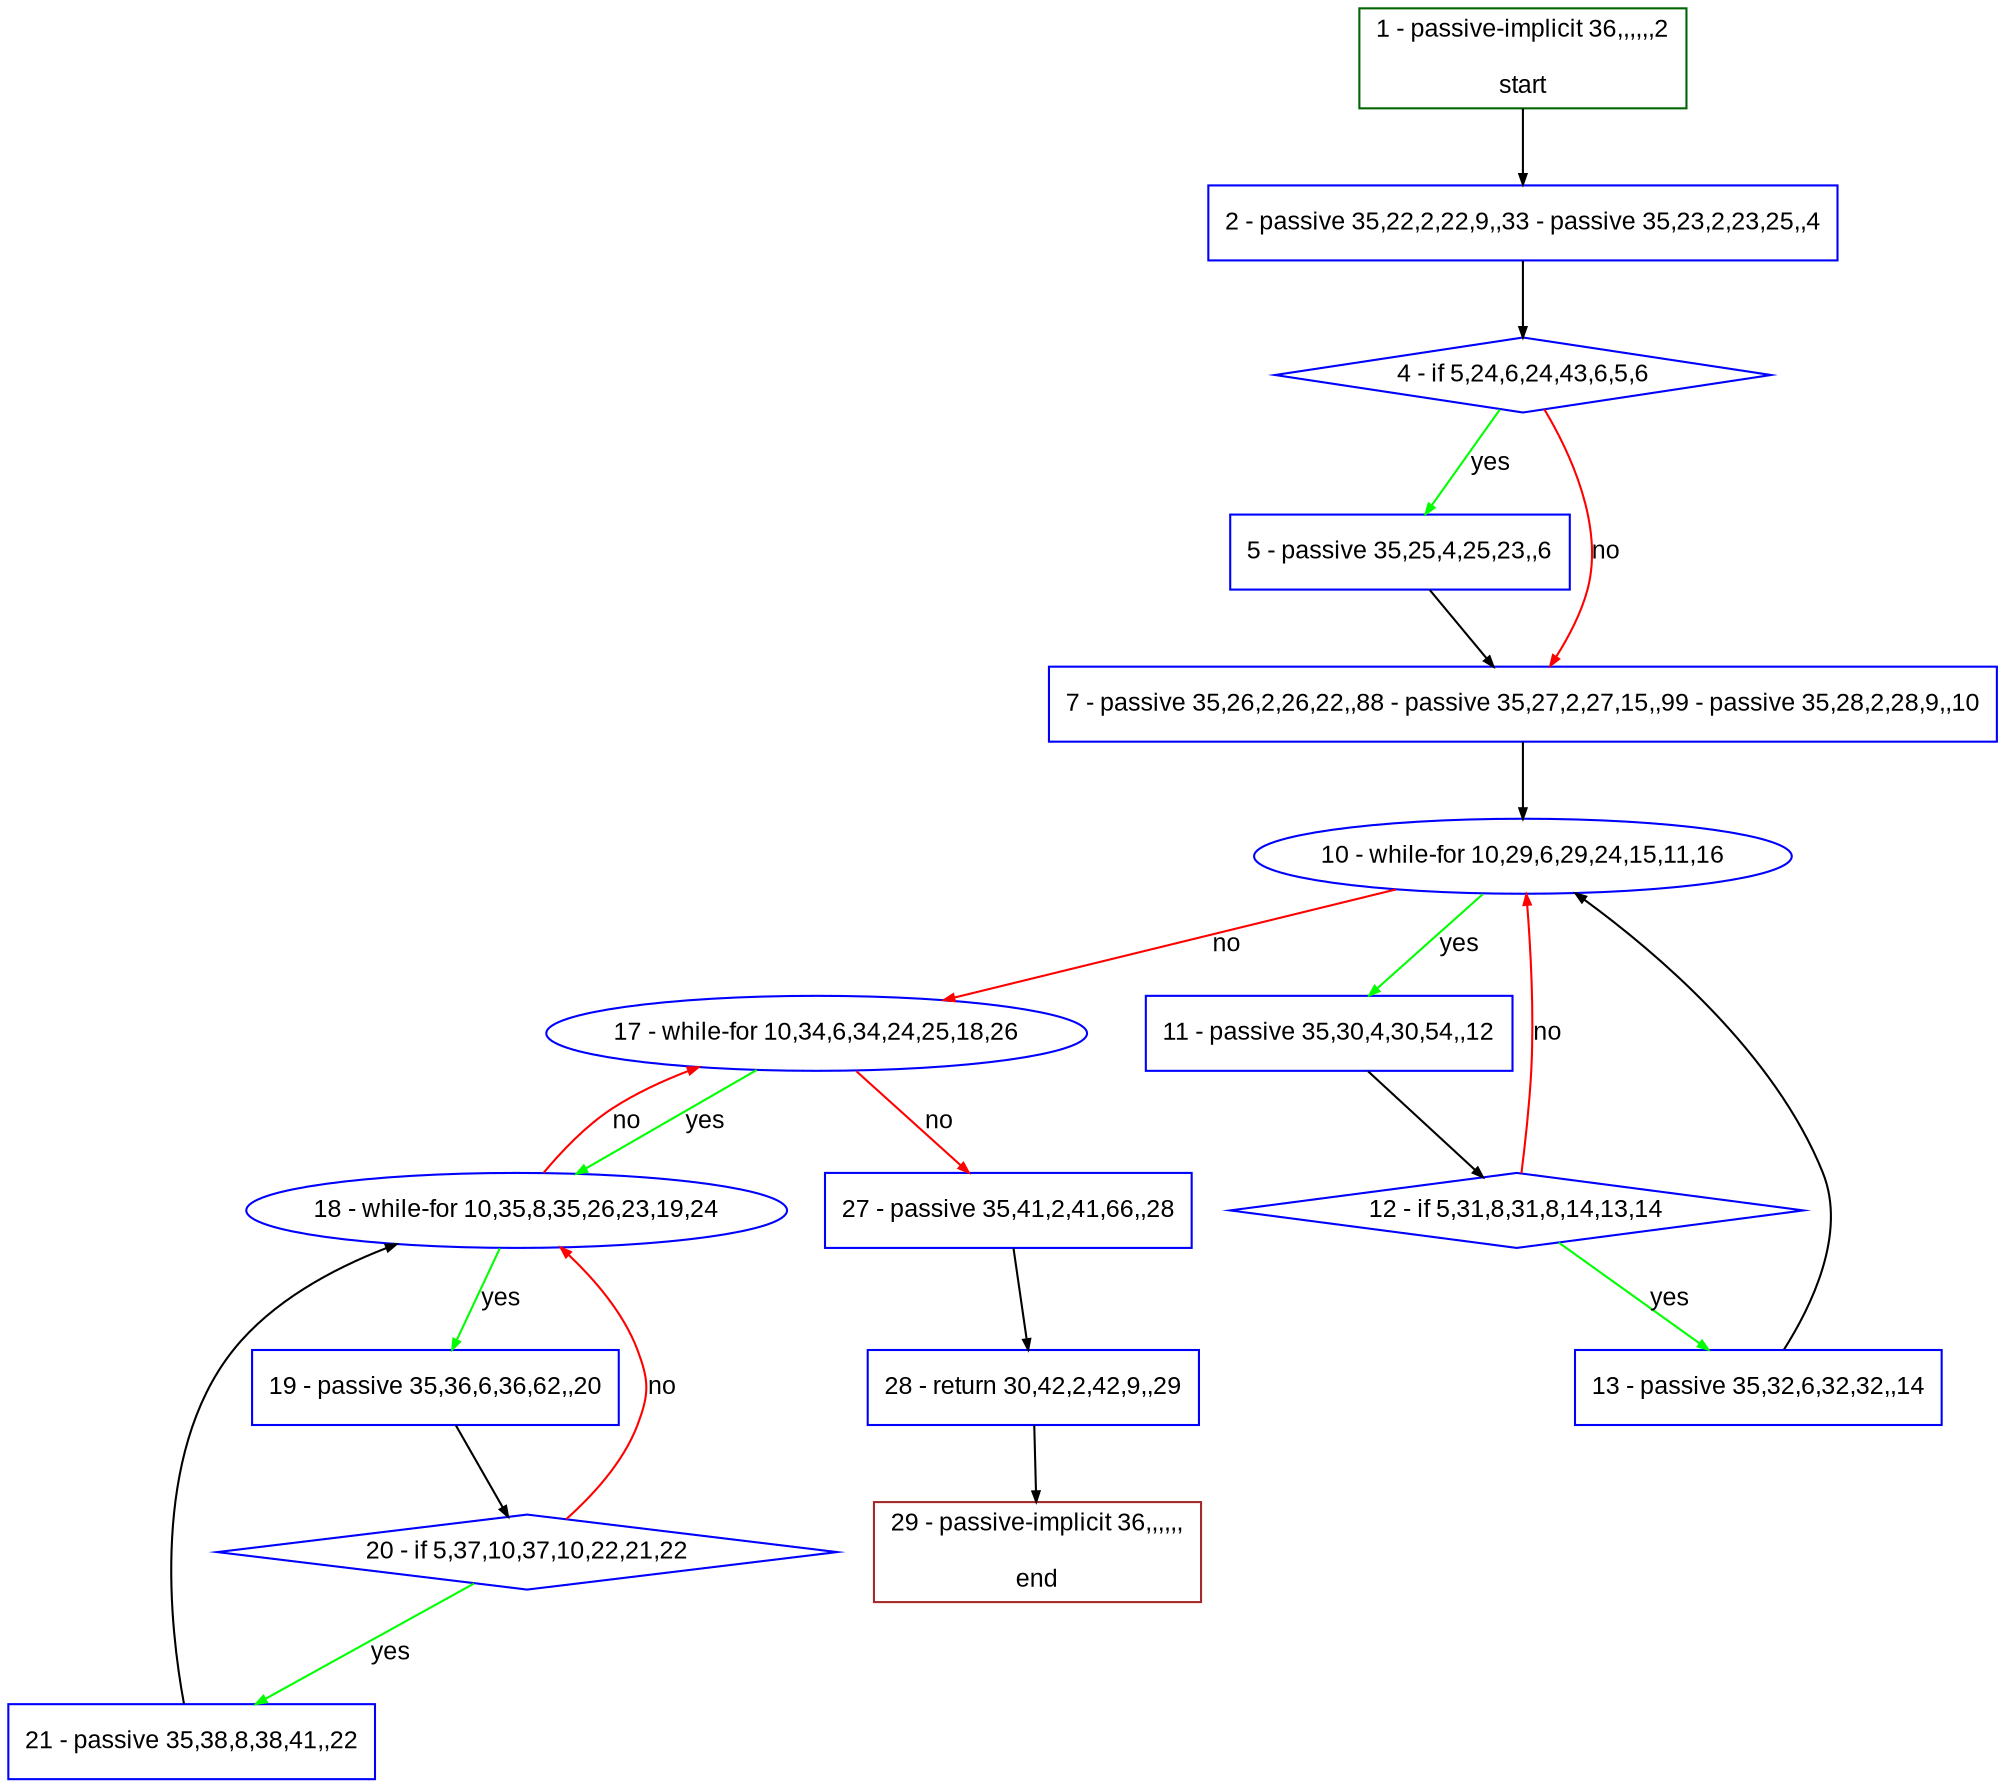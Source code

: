 digraph "" {
  graph [pack="true", label="", fontsize="12", packmode="clust", fontname="Arial", fillcolor="#FFFFCC", bgcolor="white", style="rounded,filled", compound="true"];
  node [node_initialized="no", label="", color="grey", fontsize="12", fillcolor="white", fontname="Arial", style="filled", shape="rectangle", compound="true", fixedsize="false"];
  edge [fontcolor="black", arrowhead="normal", arrowtail="none", arrowsize="0.5", ltail="", label="", color="black", fontsize="12", lhead="", fontname="Arial", dir="forward", compound="true"];
  __N1 [label="2 - passive 35,22,2,22,9,,33 - passive 35,23,2,23,25,,4", color="#0000ff", fillcolor="#ffffff", style="filled", shape="box"];
  __N2 [label="1 - passive-implicit 36,,,,,,2\n\nstart", color="#006400", fillcolor="#ffffff", style="filled", shape="box"];
  __N3 [label="4 - if 5,24,6,24,43,6,5,6", color="#0000ff", fillcolor="#ffffff", style="filled", shape="diamond"];
  __N4 [label="5 - passive 35,25,4,25,23,,6", color="#0000ff", fillcolor="#ffffff", style="filled", shape="box"];
  __N5 [label="7 - passive 35,26,2,26,22,,88 - passive 35,27,2,27,15,,99 - passive 35,28,2,28,9,,10", color="#0000ff", fillcolor="#ffffff", style="filled", shape="box"];
  __N6 [label="10 - while-for 10,29,6,29,24,15,11,16", color="#0000ff", fillcolor="#ffffff", style="filled", shape="oval"];
  __N7 [label="11 - passive 35,30,4,30,54,,12", color="#0000ff", fillcolor="#ffffff", style="filled", shape="box"];
  __N8 [label="17 - while-for 10,34,6,34,24,25,18,26", color="#0000ff", fillcolor="#ffffff", style="filled", shape="oval"];
  __N9 [label="12 - if 5,31,8,31,8,14,13,14", color="#0000ff", fillcolor="#ffffff", style="filled", shape="diamond"];
  __N10 [label="13 - passive 35,32,6,32,32,,14", color="#0000ff", fillcolor="#ffffff", style="filled", shape="box"];
  __N11 [label="18 - while-for 10,35,8,35,26,23,19,24", color="#0000ff", fillcolor="#ffffff", style="filled", shape="oval"];
  __N12 [label="27 - passive 35,41,2,41,66,,28", color="#0000ff", fillcolor="#ffffff", style="filled", shape="box"];
  __N13 [label="19 - passive 35,36,6,36,62,,20", color="#0000ff", fillcolor="#ffffff", style="filled", shape="box"];
  __N14 [label="20 - if 5,37,10,37,10,22,21,22", color="#0000ff", fillcolor="#ffffff", style="filled", shape="diamond"];
  __N15 [label="21 - passive 35,38,8,38,41,,22", color="#0000ff", fillcolor="#ffffff", style="filled", shape="box"];
  __N16 [label="28 - return 30,42,2,42,9,,29", color="#0000ff", fillcolor="#ffffff", style="filled", shape="box"];
  __N17 [label="29 - passive-implicit 36,,,,,,\n\nend", color="#a52a2a", fillcolor="#ffffff", style="filled", shape="box"];
  __N2 -> __N1 [arrowhead="normal", arrowtail="none", color="#000000", label="", dir="forward"];
  __N1 -> __N3 [arrowhead="normal", arrowtail="none", color="#000000", label="", dir="forward"];
  __N3 -> __N4 [arrowhead="normal", arrowtail="none", color="#00ff00", label="yes", dir="forward"];
  __N3 -> __N5 [arrowhead="normal", arrowtail="none", color="#ff0000", label="no", dir="forward"];
  __N4 -> __N5 [arrowhead="normal", arrowtail="none", color="#000000", label="", dir="forward"];
  __N5 -> __N6 [arrowhead="normal", arrowtail="none", color="#000000", label="", dir="forward"];
  __N6 -> __N7 [arrowhead="normal", arrowtail="none", color="#00ff00", label="yes", dir="forward"];
  __N6 -> __N8 [arrowhead="normal", arrowtail="none", color="#ff0000", label="no", dir="forward"];
  __N7 -> __N9 [arrowhead="normal", arrowtail="none", color="#000000", label="", dir="forward"];
  __N9 -> __N6 [arrowhead="normal", arrowtail="none", color="#ff0000", label="no", dir="forward"];
  __N9 -> __N10 [arrowhead="normal", arrowtail="none", color="#00ff00", label="yes", dir="forward"];
  __N10 -> __N6 [arrowhead="normal", arrowtail="none", color="#000000", label="", dir="forward"];
  __N8 -> __N11 [arrowhead="normal", arrowtail="none", color="#00ff00", label="yes", dir="forward"];
  __N11 -> __N8 [arrowhead="normal", arrowtail="none", color="#ff0000", label="no", dir="forward"];
  __N8 -> __N12 [arrowhead="normal", arrowtail="none", color="#ff0000", label="no", dir="forward"];
  __N11 -> __N13 [arrowhead="normal", arrowtail="none", color="#00ff00", label="yes", dir="forward"];
  __N13 -> __N14 [arrowhead="normal", arrowtail="none", color="#000000", label="", dir="forward"];
  __N14 -> __N11 [arrowhead="normal", arrowtail="none", color="#ff0000", label="no", dir="forward"];
  __N14 -> __N15 [arrowhead="normal", arrowtail="none", color="#00ff00", label="yes", dir="forward"];
  __N15 -> __N11 [arrowhead="normal", arrowtail="none", color="#000000", label="", dir="forward"];
  __N12 -> __N16 [arrowhead="normal", arrowtail="none", color="#000000", label="", dir="forward"];
  __N16 -> __N17 [arrowhead="normal", arrowtail="none", color="#000000", label="", dir="forward"];
}
